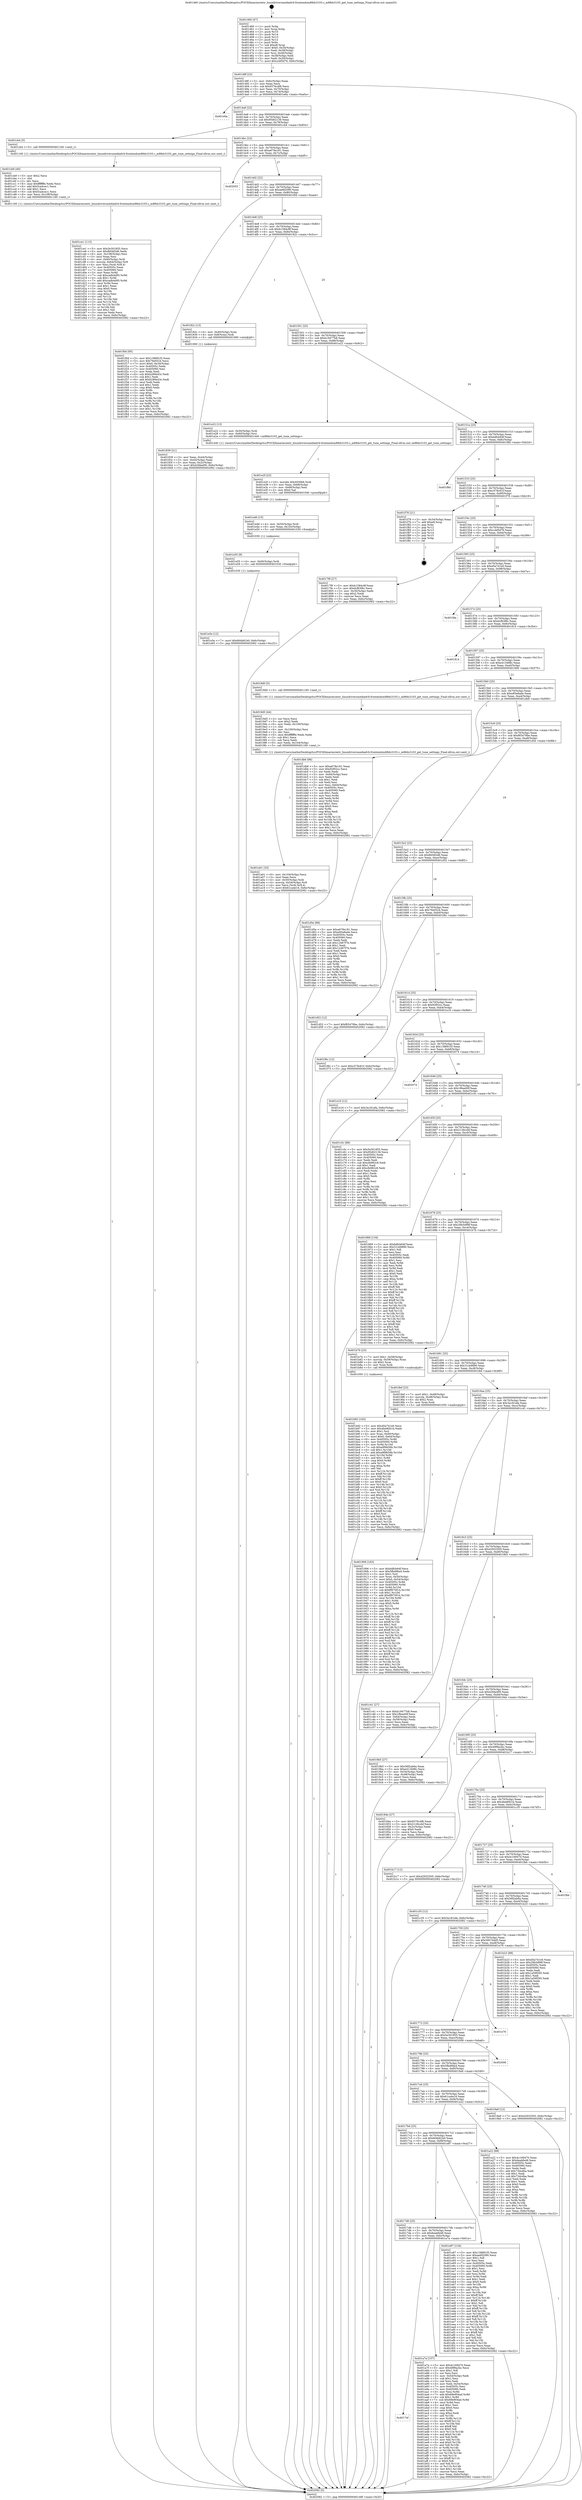 digraph "0x401460" {
  label = "0x401460 (/mnt/c/Users/mathe/Desktop/tcc/POCII/binaries/extr_linuxdriversmediadvb-frontendsm88ds3103.c_m88ds3103_get_tune_settings_Final-ollvm.out::main(0))"
  labelloc = "t"
  node[shape=record]

  Entry [label="",width=0.3,height=0.3,shape=circle,fillcolor=black,style=filled]
  "0x40148f" [label="{
     0x40148f [23]\l
     | [instrs]\l
     &nbsp;&nbsp;0x40148f \<+3\>: mov -0x6c(%rbp),%eax\l
     &nbsp;&nbsp;0x401492 \<+2\>: mov %eax,%ecx\l
     &nbsp;&nbsp;0x401494 \<+6\>: sub $0x9376c4f6,%ecx\l
     &nbsp;&nbsp;0x40149a \<+3\>: mov %eax,-0x70(%rbp)\l
     &nbsp;&nbsp;0x40149d \<+3\>: mov %ecx,-0x74(%rbp)\l
     &nbsp;&nbsp;0x4014a0 \<+6\>: je 0000000000401e6a \<main+0xa0a\>\l
  }"]
  "0x401e6a" [label="{
     0x401e6a\l
  }", style=dashed]
  "0x4014a6" [label="{
     0x4014a6 [22]\l
     | [instrs]\l
     &nbsp;&nbsp;0x4014a6 \<+5\>: jmp 00000000004014ab \<main+0x4b\>\l
     &nbsp;&nbsp;0x4014ab \<+3\>: mov -0x70(%rbp),%eax\l
     &nbsp;&nbsp;0x4014ae \<+5\>: sub $0x95d02136,%eax\l
     &nbsp;&nbsp;0x4014b3 \<+3\>: mov %eax,-0x78(%rbp)\l
     &nbsp;&nbsp;0x4014b6 \<+6\>: je 0000000000401cb4 \<main+0x854\>\l
  }"]
  Exit [label="",width=0.3,height=0.3,shape=circle,fillcolor=black,style=filled,peripheries=2]
  "0x401cb4" [label="{
     0x401cb4 [5]\l
     | [instrs]\l
     &nbsp;&nbsp;0x401cb4 \<+5\>: call 0000000000401160 \<next_i\>\l
     | [calls]\l
     &nbsp;&nbsp;0x401160 \{1\} (/mnt/c/Users/mathe/Desktop/tcc/POCII/binaries/extr_linuxdriversmediadvb-frontendsm88ds3103.c_m88ds3103_get_tune_settings_Final-ollvm.out::next_i)\l
  }"]
  "0x4014bc" [label="{
     0x4014bc [22]\l
     | [instrs]\l
     &nbsp;&nbsp;0x4014bc \<+5\>: jmp 00000000004014c1 \<main+0x61\>\l
     &nbsp;&nbsp;0x4014c1 \<+3\>: mov -0x70(%rbp),%eax\l
     &nbsp;&nbsp;0x4014c4 \<+5\>: sub $0xa678e181,%eax\l
     &nbsp;&nbsp;0x4014c9 \<+3\>: mov %eax,-0x7c(%rbp)\l
     &nbsp;&nbsp;0x4014cc \<+6\>: je 0000000000402055 \<main+0xbf5\>\l
  }"]
  "0x401e5e" [label="{
     0x401e5e [12]\l
     | [instrs]\l
     &nbsp;&nbsp;0x401e5e \<+7\>: movl $0x664b81b0,-0x6c(%rbp)\l
     &nbsp;&nbsp;0x401e65 \<+5\>: jmp 0000000000402082 \<main+0xc22\>\l
  }"]
  "0x402055" [label="{
     0x402055\l
  }", style=dashed]
  "0x4014d2" [label="{
     0x4014d2 [22]\l
     | [instrs]\l
     &nbsp;&nbsp;0x4014d2 \<+5\>: jmp 00000000004014d7 \<main+0x77\>\l
     &nbsp;&nbsp;0x4014d7 \<+3\>: mov -0x70(%rbp),%eax\l
     &nbsp;&nbsp;0x4014da \<+5\>: sub $0xae6f2090,%eax\l
     &nbsp;&nbsp;0x4014df \<+3\>: mov %eax,-0x80(%rbp)\l
     &nbsp;&nbsp;0x4014e2 \<+6\>: je 0000000000401f0d \<main+0xaad\>\l
  }"]
  "0x401e55" [label="{
     0x401e55 [9]\l
     | [instrs]\l
     &nbsp;&nbsp;0x401e55 \<+4\>: mov -0x60(%rbp),%rdi\l
     &nbsp;&nbsp;0x401e59 \<+5\>: call 0000000000401030 \<free@plt\>\l
     | [calls]\l
     &nbsp;&nbsp;0x401030 \{1\} (unknown)\l
  }"]
  "0x401f0d" [label="{
     0x401f0d [95]\l
     | [instrs]\l
     &nbsp;&nbsp;0x401f0d \<+5\>: mov $0x138891f3,%eax\l
     &nbsp;&nbsp;0x401f12 \<+5\>: mov $0x76e0524,%ecx\l
     &nbsp;&nbsp;0x401f17 \<+7\>: movl $0x0,-0x34(%rbp)\l
     &nbsp;&nbsp;0x401f1e \<+7\>: mov 0x40505c,%edx\l
     &nbsp;&nbsp;0x401f25 \<+7\>: mov 0x405060,%esi\l
     &nbsp;&nbsp;0x401f2c \<+2\>: mov %edx,%edi\l
     &nbsp;&nbsp;0x401f2e \<+6\>: sub $0xb289e43c,%edi\l
     &nbsp;&nbsp;0x401f34 \<+3\>: sub $0x1,%edi\l
     &nbsp;&nbsp;0x401f37 \<+6\>: add $0xb289e43c,%edi\l
     &nbsp;&nbsp;0x401f3d \<+3\>: imul %edi,%edx\l
     &nbsp;&nbsp;0x401f40 \<+3\>: and $0x1,%edx\l
     &nbsp;&nbsp;0x401f43 \<+3\>: cmp $0x0,%edx\l
     &nbsp;&nbsp;0x401f46 \<+4\>: sete %r8b\l
     &nbsp;&nbsp;0x401f4a \<+3\>: cmp $0xa,%esi\l
     &nbsp;&nbsp;0x401f4d \<+4\>: setl %r9b\l
     &nbsp;&nbsp;0x401f51 \<+3\>: mov %r8b,%r10b\l
     &nbsp;&nbsp;0x401f54 \<+3\>: and %r9b,%r10b\l
     &nbsp;&nbsp;0x401f57 \<+3\>: xor %r9b,%r8b\l
     &nbsp;&nbsp;0x401f5a \<+3\>: or %r8b,%r10b\l
     &nbsp;&nbsp;0x401f5d \<+4\>: test $0x1,%r10b\l
     &nbsp;&nbsp;0x401f61 \<+3\>: cmovne %ecx,%eax\l
     &nbsp;&nbsp;0x401f64 \<+3\>: mov %eax,-0x6c(%rbp)\l
     &nbsp;&nbsp;0x401f67 \<+5\>: jmp 0000000000402082 \<main+0xc22\>\l
  }"]
  "0x4014e8" [label="{
     0x4014e8 [25]\l
     | [instrs]\l
     &nbsp;&nbsp;0x4014e8 \<+5\>: jmp 00000000004014ed \<main+0x8d\>\l
     &nbsp;&nbsp;0x4014ed \<+3\>: mov -0x70(%rbp),%eax\l
     &nbsp;&nbsp;0x4014f0 \<+5\>: sub $0xb1584c9f,%eax\l
     &nbsp;&nbsp;0x4014f5 \<+6\>: mov %eax,-0x84(%rbp)\l
     &nbsp;&nbsp;0x4014fb \<+6\>: je 000000000040182c \<main+0x3cc\>\l
  }"]
  "0x401e46" [label="{
     0x401e46 [15]\l
     | [instrs]\l
     &nbsp;&nbsp;0x401e46 \<+4\>: mov -0x50(%rbp),%rdi\l
     &nbsp;&nbsp;0x401e4a \<+6\>: mov %eax,-0x10c(%rbp)\l
     &nbsp;&nbsp;0x401e50 \<+5\>: call 0000000000401030 \<free@plt\>\l
     | [calls]\l
     &nbsp;&nbsp;0x401030 \{1\} (unknown)\l
  }"]
  "0x40182c" [label="{
     0x40182c [13]\l
     | [instrs]\l
     &nbsp;&nbsp;0x40182c \<+4\>: mov -0x40(%rbp),%rax\l
     &nbsp;&nbsp;0x401830 \<+4\>: mov 0x8(%rax),%rdi\l
     &nbsp;&nbsp;0x401834 \<+5\>: call 0000000000401060 \<atoi@plt\>\l
     | [calls]\l
     &nbsp;&nbsp;0x401060 \{1\} (unknown)\l
  }"]
  "0x401501" [label="{
     0x401501 [25]\l
     | [instrs]\l
     &nbsp;&nbsp;0x401501 \<+5\>: jmp 0000000000401506 \<main+0xa6\>\l
     &nbsp;&nbsp;0x401506 \<+3\>: mov -0x70(%rbp),%eax\l
     &nbsp;&nbsp;0x401509 \<+5\>: sub $0xb19477b8,%eax\l
     &nbsp;&nbsp;0x40150e \<+6\>: mov %eax,-0x88(%rbp)\l
     &nbsp;&nbsp;0x401514 \<+6\>: je 0000000000401e22 \<main+0x9c2\>\l
  }"]
  "0x401e2f" [label="{
     0x401e2f [23]\l
     | [instrs]\l
     &nbsp;&nbsp;0x401e2f \<+10\>: movabs $0x4030b6,%rdi\l
     &nbsp;&nbsp;0x401e39 \<+3\>: mov %eax,-0x68(%rbp)\l
     &nbsp;&nbsp;0x401e3c \<+3\>: mov -0x68(%rbp),%esi\l
     &nbsp;&nbsp;0x401e3f \<+2\>: mov $0x0,%al\l
     &nbsp;&nbsp;0x401e41 \<+5\>: call 0000000000401040 \<printf@plt\>\l
     | [calls]\l
     &nbsp;&nbsp;0x401040 \{1\} (unknown)\l
  }"]
  "0x401e22" [label="{
     0x401e22 [13]\l
     | [instrs]\l
     &nbsp;&nbsp;0x401e22 \<+4\>: mov -0x50(%rbp),%rdi\l
     &nbsp;&nbsp;0x401e26 \<+4\>: mov -0x60(%rbp),%rsi\l
     &nbsp;&nbsp;0x401e2a \<+5\>: call 0000000000401440 \<m88ds3103_get_tune_settings\>\l
     | [calls]\l
     &nbsp;&nbsp;0x401440 \{1\} (/mnt/c/Users/mathe/Desktop/tcc/POCII/binaries/extr_linuxdriversmediadvb-frontendsm88ds3103.c_m88ds3103_get_tune_settings_Final-ollvm.out::m88ds3103_get_tune_settings)\l
  }"]
  "0x40151a" [label="{
     0x40151a [25]\l
     | [instrs]\l
     &nbsp;&nbsp;0x40151a \<+5\>: jmp 000000000040151f \<main+0xbf\>\l
     &nbsp;&nbsp;0x40151f \<+3\>: mov -0x70(%rbp),%eax\l
     &nbsp;&nbsp;0x401522 \<+5\>: sub $0xbdfcb64f,%eax\l
     &nbsp;&nbsp;0x401527 \<+6\>: mov %eax,-0x8c(%rbp)\l
     &nbsp;&nbsp;0x40152d \<+6\>: je 0000000000401f8d \<main+0xb2d\>\l
  }"]
  "0x401ce1" [label="{
     0x401ce1 [113]\l
     | [instrs]\l
     &nbsp;&nbsp;0x401ce1 \<+5\>: mov $0x5e301855,%ecx\l
     &nbsp;&nbsp;0x401ce6 \<+5\>: mov $0xfb04f2d6,%edx\l
     &nbsp;&nbsp;0x401ceb \<+6\>: mov -0x108(%rbp),%esi\l
     &nbsp;&nbsp;0x401cf1 \<+3\>: imul %eax,%esi\l
     &nbsp;&nbsp;0x401cf4 \<+4\>: mov -0x60(%rbp),%rdi\l
     &nbsp;&nbsp;0x401cf8 \<+4\>: movslq -0x64(%rbp),%r8\l
     &nbsp;&nbsp;0x401cfc \<+4\>: mov %esi,(%rdi,%r8,4)\l
     &nbsp;&nbsp;0x401d00 \<+7\>: mov 0x40505c,%eax\l
     &nbsp;&nbsp;0x401d07 \<+7\>: mov 0x405060,%esi\l
     &nbsp;&nbsp;0x401d0e \<+3\>: mov %eax,%r9d\l
     &nbsp;&nbsp;0x401d11 \<+7\>: sub $0xcadb4d95,%r9d\l
     &nbsp;&nbsp;0x401d18 \<+4\>: sub $0x1,%r9d\l
     &nbsp;&nbsp;0x401d1c \<+7\>: add $0xcadb4d95,%r9d\l
     &nbsp;&nbsp;0x401d23 \<+4\>: imul %r9d,%eax\l
     &nbsp;&nbsp;0x401d27 \<+3\>: and $0x1,%eax\l
     &nbsp;&nbsp;0x401d2a \<+3\>: cmp $0x0,%eax\l
     &nbsp;&nbsp;0x401d2d \<+4\>: sete %r10b\l
     &nbsp;&nbsp;0x401d31 \<+3\>: cmp $0xa,%esi\l
     &nbsp;&nbsp;0x401d34 \<+4\>: setl %r11b\l
     &nbsp;&nbsp;0x401d38 \<+3\>: mov %r10b,%bl\l
     &nbsp;&nbsp;0x401d3b \<+3\>: and %r11b,%bl\l
     &nbsp;&nbsp;0x401d3e \<+3\>: xor %r11b,%r10b\l
     &nbsp;&nbsp;0x401d41 \<+3\>: or %r10b,%bl\l
     &nbsp;&nbsp;0x401d44 \<+3\>: test $0x1,%bl\l
     &nbsp;&nbsp;0x401d47 \<+3\>: cmovne %edx,%ecx\l
     &nbsp;&nbsp;0x401d4a \<+3\>: mov %ecx,-0x6c(%rbp)\l
     &nbsp;&nbsp;0x401d4d \<+5\>: jmp 0000000000402082 \<main+0xc22\>\l
  }"]
  "0x401f8d" [label="{
     0x401f8d\l
  }", style=dashed]
  "0x401533" [label="{
     0x401533 [25]\l
     | [instrs]\l
     &nbsp;&nbsp;0x401533 \<+5\>: jmp 0000000000401538 \<main+0xd8\>\l
     &nbsp;&nbsp;0x401538 \<+3\>: mov -0x70(%rbp),%eax\l
     &nbsp;&nbsp;0x40153b \<+5\>: sub $0xc578c61f,%eax\l
     &nbsp;&nbsp;0x401540 \<+6\>: mov %eax,-0x90(%rbp)\l
     &nbsp;&nbsp;0x401546 \<+6\>: je 0000000000401f78 \<main+0xb18\>\l
  }"]
  "0x401cb9" [label="{
     0x401cb9 [40]\l
     | [instrs]\l
     &nbsp;&nbsp;0x401cb9 \<+5\>: mov $0x2,%ecx\l
     &nbsp;&nbsp;0x401cbe \<+1\>: cltd\l
     &nbsp;&nbsp;0x401cbf \<+2\>: idiv %ecx\l
     &nbsp;&nbsp;0x401cc1 \<+6\>: imul $0xfffffffe,%edx,%ecx\l
     &nbsp;&nbsp;0x401cc7 \<+6\>: add $0x5ca4cec1,%ecx\l
     &nbsp;&nbsp;0x401ccd \<+3\>: add $0x1,%ecx\l
     &nbsp;&nbsp;0x401cd0 \<+6\>: sub $0x5ca4cec1,%ecx\l
     &nbsp;&nbsp;0x401cd6 \<+6\>: mov %ecx,-0x108(%rbp)\l
     &nbsp;&nbsp;0x401cdc \<+5\>: call 0000000000401160 \<next_i\>\l
     | [calls]\l
     &nbsp;&nbsp;0x401160 \{1\} (/mnt/c/Users/mathe/Desktop/tcc/POCII/binaries/extr_linuxdriversmediadvb-frontendsm88ds3103.c_m88ds3103_get_tune_settings_Final-ollvm.out::next_i)\l
  }"]
  "0x401f78" [label="{
     0x401f78 [21]\l
     | [instrs]\l
     &nbsp;&nbsp;0x401f78 \<+3\>: mov -0x34(%rbp),%eax\l
     &nbsp;&nbsp;0x401f7b \<+7\>: add $0xe8,%rsp\l
     &nbsp;&nbsp;0x401f82 \<+1\>: pop %rbx\l
     &nbsp;&nbsp;0x401f83 \<+2\>: pop %r12\l
     &nbsp;&nbsp;0x401f85 \<+2\>: pop %r13\l
     &nbsp;&nbsp;0x401f87 \<+2\>: pop %r14\l
     &nbsp;&nbsp;0x401f89 \<+2\>: pop %r15\l
     &nbsp;&nbsp;0x401f8b \<+1\>: pop %rbp\l
     &nbsp;&nbsp;0x401f8c \<+1\>: ret\l
  }"]
  "0x40154c" [label="{
     0x40154c [25]\l
     | [instrs]\l
     &nbsp;&nbsp;0x40154c \<+5\>: jmp 0000000000401551 \<main+0xf1\>\l
     &nbsp;&nbsp;0x401551 \<+3\>: mov -0x70(%rbp),%eax\l
     &nbsp;&nbsp;0x401554 \<+5\>: sub $0xccbf5d76,%eax\l
     &nbsp;&nbsp;0x401559 \<+6\>: mov %eax,-0x94(%rbp)\l
     &nbsp;&nbsp;0x40155f \<+6\>: je 00000000004017f9 \<main+0x399\>\l
  }"]
  "0x401b92" [label="{
     0x401b92 [163]\l
     | [instrs]\l
     &nbsp;&nbsp;0x401b92 \<+5\>: mov $0xd5a741e0,%ecx\l
     &nbsp;&nbsp;0x401b97 \<+5\>: mov $0x4be80b1b,%edx\l
     &nbsp;&nbsp;0x401b9c \<+3\>: mov $0x1,%sil\l
     &nbsp;&nbsp;0x401b9f \<+4\>: mov %rax,-0x60(%rbp)\l
     &nbsp;&nbsp;0x401ba3 \<+7\>: movl $0x0,-0x64(%rbp)\l
     &nbsp;&nbsp;0x401baa \<+8\>: mov 0x40505c,%r8d\l
     &nbsp;&nbsp;0x401bb2 \<+8\>: mov 0x405060,%r9d\l
     &nbsp;&nbsp;0x401bba \<+3\>: mov %r8d,%r10d\l
     &nbsp;&nbsp;0x401bbd \<+7\>: sub $0xa9f9b56b,%r10d\l
     &nbsp;&nbsp;0x401bc4 \<+4\>: sub $0x1,%r10d\l
     &nbsp;&nbsp;0x401bc8 \<+7\>: add $0xa9f9b56b,%r10d\l
     &nbsp;&nbsp;0x401bcf \<+4\>: imul %r10d,%r8d\l
     &nbsp;&nbsp;0x401bd3 \<+4\>: and $0x1,%r8d\l
     &nbsp;&nbsp;0x401bd7 \<+4\>: cmp $0x0,%r8d\l
     &nbsp;&nbsp;0x401bdb \<+4\>: sete %r11b\l
     &nbsp;&nbsp;0x401bdf \<+4\>: cmp $0xa,%r9d\l
     &nbsp;&nbsp;0x401be3 \<+3\>: setl %bl\l
     &nbsp;&nbsp;0x401be6 \<+3\>: mov %r11b,%r14b\l
     &nbsp;&nbsp;0x401be9 \<+4\>: xor $0xff,%r14b\l
     &nbsp;&nbsp;0x401bed \<+3\>: mov %bl,%r15b\l
     &nbsp;&nbsp;0x401bf0 \<+4\>: xor $0xff,%r15b\l
     &nbsp;&nbsp;0x401bf4 \<+4\>: xor $0x0,%sil\l
     &nbsp;&nbsp;0x401bf8 \<+3\>: mov %r14b,%r12b\l
     &nbsp;&nbsp;0x401bfb \<+4\>: and $0x0,%r12b\l
     &nbsp;&nbsp;0x401bff \<+3\>: and %sil,%r11b\l
     &nbsp;&nbsp;0x401c02 \<+3\>: mov %r15b,%r13b\l
     &nbsp;&nbsp;0x401c05 \<+4\>: and $0x0,%r13b\l
     &nbsp;&nbsp;0x401c09 \<+3\>: and %sil,%bl\l
     &nbsp;&nbsp;0x401c0c \<+3\>: or %r11b,%r12b\l
     &nbsp;&nbsp;0x401c0f \<+3\>: or %bl,%r13b\l
     &nbsp;&nbsp;0x401c12 \<+3\>: xor %r13b,%r12b\l
     &nbsp;&nbsp;0x401c15 \<+3\>: or %r15b,%r14b\l
     &nbsp;&nbsp;0x401c18 \<+4\>: xor $0xff,%r14b\l
     &nbsp;&nbsp;0x401c1c \<+4\>: or $0x0,%sil\l
     &nbsp;&nbsp;0x401c20 \<+3\>: and %sil,%r14b\l
     &nbsp;&nbsp;0x401c23 \<+3\>: or %r14b,%r12b\l
     &nbsp;&nbsp;0x401c26 \<+4\>: test $0x1,%r12b\l
     &nbsp;&nbsp;0x401c2a \<+3\>: cmovne %edx,%ecx\l
     &nbsp;&nbsp;0x401c2d \<+3\>: mov %ecx,-0x6c(%rbp)\l
     &nbsp;&nbsp;0x401c30 \<+5\>: jmp 0000000000402082 \<main+0xc22\>\l
  }"]
  "0x4017f9" [label="{
     0x4017f9 [27]\l
     | [instrs]\l
     &nbsp;&nbsp;0x4017f9 \<+5\>: mov $0xb1584c9f,%eax\l
     &nbsp;&nbsp;0x4017fe \<+5\>: mov $0xdcf63f6c,%ecx\l
     &nbsp;&nbsp;0x401803 \<+3\>: mov -0x30(%rbp),%edx\l
     &nbsp;&nbsp;0x401806 \<+3\>: cmp $0x2,%edx\l
     &nbsp;&nbsp;0x401809 \<+3\>: cmovne %ecx,%eax\l
     &nbsp;&nbsp;0x40180c \<+3\>: mov %eax,-0x6c(%rbp)\l
     &nbsp;&nbsp;0x40180f \<+5\>: jmp 0000000000402082 \<main+0xc22\>\l
  }"]
  "0x401565" [label="{
     0x401565 [25]\l
     | [instrs]\l
     &nbsp;&nbsp;0x401565 \<+5\>: jmp 000000000040156a \<main+0x10a\>\l
     &nbsp;&nbsp;0x40156a \<+3\>: mov -0x70(%rbp),%eax\l
     &nbsp;&nbsp;0x40156d \<+5\>: sub $0xd5a741e0,%eax\l
     &nbsp;&nbsp;0x401572 \<+6\>: mov %eax,-0x98(%rbp)\l
     &nbsp;&nbsp;0x401578 \<+6\>: je 0000000000401fda \<main+0xb7a\>\l
  }"]
  "0x402082" [label="{
     0x402082 [5]\l
     | [instrs]\l
     &nbsp;&nbsp;0x402082 \<+5\>: jmp 000000000040148f \<main+0x2f\>\l
  }"]
  "0x401460" [label="{
     0x401460 [47]\l
     | [instrs]\l
     &nbsp;&nbsp;0x401460 \<+1\>: push %rbp\l
     &nbsp;&nbsp;0x401461 \<+3\>: mov %rsp,%rbp\l
     &nbsp;&nbsp;0x401464 \<+2\>: push %r15\l
     &nbsp;&nbsp;0x401466 \<+2\>: push %r14\l
     &nbsp;&nbsp;0x401468 \<+2\>: push %r13\l
     &nbsp;&nbsp;0x40146a \<+2\>: push %r12\l
     &nbsp;&nbsp;0x40146c \<+1\>: push %rbx\l
     &nbsp;&nbsp;0x40146d \<+7\>: sub $0xe8,%rsp\l
     &nbsp;&nbsp;0x401474 \<+7\>: movl $0x0,-0x34(%rbp)\l
     &nbsp;&nbsp;0x40147b \<+3\>: mov %edi,-0x38(%rbp)\l
     &nbsp;&nbsp;0x40147e \<+4\>: mov %rsi,-0x40(%rbp)\l
     &nbsp;&nbsp;0x401482 \<+3\>: mov -0x38(%rbp),%edi\l
     &nbsp;&nbsp;0x401485 \<+3\>: mov %edi,-0x30(%rbp)\l
     &nbsp;&nbsp;0x401488 \<+7\>: movl $0xccbf5d76,-0x6c(%rbp)\l
  }"]
  "0x401839" [label="{
     0x401839 [21]\l
     | [instrs]\l
     &nbsp;&nbsp;0x401839 \<+3\>: mov %eax,-0x44(%rbp)\l
     &nbsp;&nbsp;0x40183c \<+3\>: mov -0x44(%rbp),%eax\l
     &nbsp;&nbsp;0x40183f \<+3\>: mov %eax,-0x2c(%rbp)\l
     &nbsp;&nbsp;0x401842 \<+7\>: movl $0x42fda490,-0x6c(%rbp)\l
     &nbsp;&nbsp;0x401849 \<+5\>: jmp 0000000000402082 \<main+0xc22\>\l
  }"]
  "0x4017ef" [label="{
     0x4017ef\l
  }", style=dashed]
  "0x401fda" [label="{
     0x401fda\l
  }", style=dashed]
  "0x40157e" [label="{
     0x40157e [25]\l
     | [instrs]\l
     &nbsp;&nbsp;0x40157e \<+5\>: jmp 0000000000401583 \<main+0x123\>\l
     &nbsp;&nbsp;0x401583 \<+3\>: mov -0x70(%rbp),%eax\l
     &nbsp;&nbsp;0x401586 \<+5\>: sub $0xdcf63f6c,%eax\l
     &nbsp;&nbsp;0x40158b \<+6\>: mov %eax,-0x9c(%rbp)\l
     &nbsp;&nbsp;0x401591 \<+6\>: je 0000000000401814 \<main+0x3b4\>\l
  }"]
  "0x401a7a" [label="{
     0x401a7a [157]\l
     | [instrs]\l
     &nbsp;&nbsp;0x401a7a \<+5\>: mov $0x4c169470,%eax\l
     &nbsp;&nbsp;0x401a7f \<+5\>: mov $0x49f9a2bc,%ecx\l
     &nbsp;&nbsp;0x401a84 \<+2\>: mov $0x1,%dl\l
     &nbsp;&nbsp;0x401a86 \<+2\>: xor %esi,%esi\l
     &nbsp;&nbsp;0x401a88 \<+3\>: mov -0x54(%rbp),%edi\l
     &nbsp;&nbsp;0x401a8b \<+3\>: sub $0x1,%esi\l
     &nbsp;&nbsp;0x401a8e \<+2\>: sub %esi,%edi\l
     &nbsp;&nbsp;0x401a90 \<+3\>: mov %edi,-0x54(%rbp)\l
     &nbsp;&nbsp;0x401a93 \<+7\>: mov 0x40505c,%esi\l
     &nbsp;&nbsp;0x401a9a \<+7\>: mov 0x405060,%edi\l
     &nbsp;&nbsp;0x401aa1 \<+3\>: mov %esi,%r8d\l
     &nbsp;&nbsp;0x401aa4 \<+7\>: add $0x69e904ad,%r8d\l
     &nbsp;&nbsp;0x401aab \<+4\>: sub $0x1,%r8d\l
     &nbsp;&nbsp;0x401aaf \<+7\>: sub $0x69e904ad,%r8d\l
     &nbsp;&nbsp;0x401ab6 \<+4\>: imul %r8d,%esi\l
     &nbsp;&nbsp;0x401aba \<+3\>: and $0x1,%esi\l
     &nbsp;&nbsp;0x401abd \<+3\>: cmp $0x0,%esi\l
     &nbsp;&nbsp;0x401ac0 \<+4\>: sete %r9b\l
     &nbsp;&nbsp;0x401ac4 \<+3\>: cmp $0xa,%edi\l
     &nbsp;&nbsp;0x401ac7 \<+4\>: setl %r10b\l
     &nbsp;&nbsp;0x401acb \<+3\>: mov %r9b,%r11b\l
     &nbsp;&nbsp;0x401ace \<+4\>: xor $0xff,%r11b\l
     &nbsp;&nbsp;0x401ad2 \<+3\>: mov %r10b,%bl\l
     &nbsp;&nbsp;0x401ad5 \<+3\>: xor $0xff,%bl\l
     &nbsp;&nbsp;0x401ad8 \<+3\>: xor $0x0,%dl\l
     &nbsp;&nbsp;0x401adb \<+3\>: mov %r11b,%r14b\l
     &nbsp;&nbsp;0x401ade \<+4\>: and $0x0,%r14b\l
     &nbsp;&nbsp;0x401ae2 \<+3\>: and %dl,%r9b\l
     &nbsp;&nbsp;0x401ae5 \<+3\>: mov %bl,%r15b\l
     &nbsp;&nbsp;0x401ae8 \<+4\>: and $0x0,%r15b\l
     &nbsp;&nbsp;0x401aec \<+3\>: and %dl,%r10b\l
     &nbsp;&nbsp;0x401aef \<+3\>: or %r9b,%r14b\l
     &nbsp;&nbsp;0x401af2 \<+3\>: or %r10b,%r15b\l
     &nbsp;&nbsp;0x401af5 \<+3\>: xor %r15b,%r14b\l
     &nbsp;&nbsp;0x401af8 \<+3\>: or %bl,%r11b\l
     &nbsp;&nbsp;0x401afb \<+4\>: xor $0xff,%r11b\l
     &nbsp;&nbsp;0x401aff \<+3\>: or $0x0,%dl\l
     &nbsp;&nbsp;0x401b02 \<+3\>: and %dl,%r11b\l
     &nbsp;&nbsp;0x401b05 \<+3\>: or %r11b,%r14b\l
     &nbsp;&nbsp;0x401b08 \<+4\>: test $0x1,%r14b\l
     &nbsp;&nbsp;0x401b0c \<+3\>: cmovne %ecx,%eax\l
     &nbsp;&nbsp;0x401b0f \<+3\>: mov %eax,-0x6c(%rbp)\l
     &nbsp;&nbsp;0x401b12 \<+5\>: jmp 0000000000402082 \<main+0xc22\>\l
  }"]
  "0x401814" [label="{
     0x401814\l
  }", style=dashed]
  "0x401597" [label="{
     0x401597 [25]\l
     | [instrs]\l
     &nbsp;&nbsp;0x401597 \<+5\>: jmp 000000000040159c \<main+0x13c\>\l
     &nbsp;&nbsp;0x40159c \<+3\>: mov -0x70(%rbp),%eax\l
     &nbsp;&nbsp;0x40159f \<+5\>: sub $0xe413498c,%eax\l
     &nbsp;&nbsp;0x4015a4 \<+6\>: mov %eax,-0xa0(%rbp)\l
     &nbsp;&nbsp;0x4015aa \<+6\>: je 00000000004019d0 \<main+0x570\>\l
  }"]
  "0x4017d6" [label="{
     0x4017d6 [25]\l
     | [instrs]\l
     &nbsp;&nbsp;0x4017d6 \<+5\>: jmp 00000000004017db \<main+0x37b\>\l
     &nbsp;&nbsp;0x4017db \<+3\>: mov -0x70(%rbp),%eax\l
     &nbsp;&nbsp;0x4017de \<+5\>: sub $0x6eabfe48,%eax\l
     &nbsp;&nbsp;0x4017e3 \<+6\>: mov %eax,-0xfc(%rbp)\l
     &nbsp;&nbsp;0x4017e9 \<+6\>: je 0000000000401a7a \<main+0x61a\>\l
  }"]
  "0x4019d0" [label="{
     0x4019d0 [5]\l
     | [instrs]\l
     &nbsp;&nbsp;0x4019d0 \<+5\>: call 0000000000401160 \<next_i\>\l
     | [calls]\l
     &nbsp;&nbsp;0x401160 \{1\} (/mnt/c/Users/mathe/Desktop/tcc/POCII/binaries/extr_linuxdriversmediadvb-frontendsm88ds3103.c_m88ds3103_get_tune_settings_Final-ollvm.out::next_i)\l
  }"]
  "0x4015b0" [label="{
     0x4015b0 [25]\l
     | [instrs]\l
     &nbsp;&nbsp;0x4015b0 \<+5\>: jmp 00000000004015b5 \<main+0x155\>\l
     &nbsp;&nbsp;0x4015b5 \<+3\>: mov -0x70(%rbp),%eax\l
     &nbsp;&nbsp;0x4015b8 \<+5\>: sub $0xe85e8ade,%eax\l
     &nbsp;&nbsp;0x4015bd \<+6\>: mov %eax,-0xa4(%rbp)\l
     &nbsp;&nbsp;0x4015c3 \<+6\>: je 0000000000401db6 \<main+0x956\>\l
  }"]
  "0x401e87" [label="{
     0x401e87 [134]\l
     | [instrs]\l
     &nbsp;&nbsp;0x401e87 \<+5\>: mov $0x138891f3,%eax\l
     &nbsp;&nbsp;0x401e8c \<+5\>: mov $0xae6f2090,%ecx\l
     &nbsp;&nbsp;0x401e91 \<+2\>: mov $0x1,%dl\l
     &nbsp;&nbsp;0x401e93 \<+2\>: xor %esi,%esi\l
     &nbsp;&nbsp;0x401e95 \<+7\>: mov 0x40505c,%edi\l
     &nbsp;&nbsp;0x401e9c \<+8\>: mov 0x405060,%r8d\l
     &nbsp;&nbsp;0x401ea4 \<+3\>: sub $0x1,%esi\l
     &nbsp;&nbsp;0x401ea7 \<+3\>: mov %edi,%r9d\l
     &nbsp;&nbsp;0x401eaa \<+3\>: add %esi,%r9d\l
     &nbsp;&nbsp;0x401ead \<+4\>: imul %r9d,%edi\l
     &nbsp;&nbsp;0x401eb1 \<+3\>: and $0x1,%edi\l
     &nbsp;&nbsp;0x401eb4 \<+3\>: cmp $0x0,%edi\l
     &nbsp;&nbsp;0x401eb7 \<+4\>: sete %r10b\l
     &nbsp;&nbsp;0x401ebb \<+4\>: cmp $0xa,%r8d\l
     &nbsp;&nbsp;0x401ebf \<+4\>: setl %r11b\l
     &nbsp;&nbsp;0x401ec3 \<+3\>: mov %r10b,%bl\l
     &nbsp;&nbsp;0x401ec6 \<+3\>: xor $0xff,%bl\l
     &nbsp;&nbsp;0x401ec9 \<+3\>: mov %r11b,%r14b\l
     &nbsp;&nbsp;0x401ecc \<+4\>: xor $0xff,%r14b\l
     &nbsp;&nbsp;0x401ed0 \<+3\>: xor $0x1,%dl\l
     &nbsp;&nbsp;0x401ed3 \<+3\>: mov %bl,%r15b\l
     &nbsp;&nbsp;0x401ed6 \<+4\>: and $0xff,%r15b\l
     &nbsp;&nbsp;0x401eda \<+3\>: and %dl,%r10b\l
     &nbsp;&nbsp;0x401edd \<+3\>: mov %r14b,%r12b\l
     &nbsp;&nbsp;0x401ee0 \<+4\>: and $0xff,%r12b\l
     &nbsp;&nbsp;0x401ee4 \<+3\>: and %dl,%r11b\l
     &nbsp;&nbsp;0x401ee7 \<+3\>: or %r10b,%r15b\l
     &nbsp;&nbsp;0x401eea \<+3\>: or %r11b,%r12b\l
     &nbsp;&nbsp;0x401eed \<+3\>: xor %r12b,%r15b\l
     &nbsp;&nbsp;0x401ef0 \<+3\>: or %r14b,%bl\l
     &nbsp;&nbsp;0x401ef3 \<+3\>: xor $0xff,%bl\l
     &nbsp;&nbsp;0x401ef6 \<+3\>: or $0x1,%dl\l
     &nbsp;&nbsp;0x401ef9 \<+2\>: and %dl,%bl\l
     &nbsp;&nbsp;0x401efb \<+3\>: or %bl,%r15b\l
     &nbsp;&nbsp;0x401efe \<+4\>: test $0x1,%r15b\l
     &nbsp;&nbsp;0x401f02 \<+3\>: cmovne %ecx,%eax\l
     &nbsp;&nbsp;0x401f05 \<+3\>: mov %eax,-0x6c(%rbp)\l
     &nbsp;&nbsp;0x401f08 \<+5\>: jmp 0000000000402082 \<main+0xc22\>\l
  }"]
  "0x401db6" [label="{
     0x401db6 [96]\l
     | [instrs]\l
     &nbsp;&nbsp;0x401db6 \<+5\>: mov $0xa678e181,%eax\l
     &nbsp;&nbsp;0x401dbb \<+5\>: mov $0x92f02cc,%ecx\l
     &nbsp;&nbsp;0x401dc0 \<+2\>: xor %edx,%edx\l
     &nbsp;&nbsp;0x401dc2 \<+3\>: mov -0x64(%rbp),%esi\l
     &nbsp;&nbsp;0x401dc5 \<+2\>: mov %edx,%edi\l
     &nbsp;&nbsp;0x401dc7 \<+3\>: sub $0x1,%edi\l
     &nbsp;&nbsp;0x401dca \<+2\>: sub %edi,%esi\l
     &nbsp;&nbsp;0x401dcc \<+3\>: mov %esi,-0x64(%rbp)\l
     &nbsp;&nbsp;0x401dcf \<+7\>: mov 0x40505c,%esi\l
     &nbsp;&nbsp;0x401dd6 \<+7\>: mov 0x405060,%edi\l
     &nbsp;&nbsp;0x401ddd \<+3\>: sub $0x1,%edx\l
     &nbsp;&nbsp;0x401de0 \<+3\>: mov %esi,%r8d\l
     &nbsp;&nbsp;0x401de3 \<+3\>: add %edx,%r8d\l
     &nbsp;&nbsp;0x401de6 \<+4\>: imul %r8d,%esi\l
     &nbsp;&nbsp;0x401dea \<+3\>: and $0x1,%esi\l
     &nbsp;&nbsp;0x401ded \<+3\>: cmp $0x0,%esi\l
     &nbsp;&nbsp;0x401df0 \<+4\>: sete %r9b\l
     &nbsp;&nbsp;0x401df4 \<+3\>: cmp $0xa,%edi\l
     &nbsp;&nbsp;0x401df7 \<+4\>: setl %r10b\l
     &nbsp;&nbsp;0x401dfb \<+3\>: mov %r9b,%r11b\l
     &nbsp;&nbsp;0x401dfe \<+3\>: and %r10b,%r11b\l
     &nbsp;&nbsp;0x401e01 \<+3\>: xor %r10b,%r9b\l
     &nbsp;&nbsp;0x401e04 \<+3\>: or %r9b,%r11b\l
     &nbsp;&nbsp;0x401e07 \<+4\>: test $0x1,%r11b\l
     &nbsp;&nbsp;0x401e0b \<+3\>: cmovne %ecx,%eax\l
     &nbsp;&nbsp;0x401e0e \<+3\>: mov %eax,-0x6c(%rbp)\l
     &nbsp;&nbsp;0x401e11 \<+5\>: jmp 0000000000402082 \<main+0xc22\>\l
  }"]
  "0x4015c9" [label="{
     0x4015c9 [25]\l
     | [instrs]\l
     &nbsp;&nbsp;0x4015c9 \<+5\>: jmp 00000000004015ce \<main+0x16e\>\l
     &nbsp;&nbsp;0x4015ce \<+3\>: mov -0x70(%rbp),%eax\l
     &nbsp;&nbsp;0x4015d1 \<+5\>: sub $0xf65479be,%eax\l
     &nbsp;&nbsp;0x4015d6 \<+6\>: mov %eax,-0xa8(%rbp)\l
     &nbsp;&nbsp;0x4015dc \<+6\>: je 0000000000401d5e \<main+0x8fe\>\l
  }"]
  "0x4017bd" [label="{
     0x4017bd [25]\l
     | [instrs]\l
     &nbsp;&nbsp;0x4017bd \<+5\>: jmp 00000000004017c2 \<main+0x362\>\l
     &nbsp;&nbsp;0x4017c2 \<+3\>: mov -0x70(%rbp),%eax\l
     &nbsp;&nbsp;0x4017c5 \<+5\>: sub $0x664b81b0,%eax\l
     &nbsp;&nbsp;0x4017ca \<+6\>: mov %eax,-0xf8(%rbp)\l
     &nbsp;&nbsp;0x4017d0 \<+6\>: je 0000000000401e87 \<main+0xa27\>\l
  }"]
  "0x401d5e" [label="{
     0x401d5e [88]\l
     | [instrs]\l
     &nbsp;&nbsp;0x401d5e \<+5\>: mov $0xa678e181,%eax\l
     &nbsp;&nbsp;0x401d63 \<+5\>: mov $0xe85e8ade,%ecx\l
     &nbsp;&nbsp;0x401d68 \<+7\>: mov 0x40505c,%edx\l
     &nbsp;&nbsp;0x401d6f \<+7\>: mov 0x405060,%esi\l
     &nbsp;&nbsp;0x401d76 \<+2\>: mov %edx,%edi\l
     &nbsp;&nbsp;0x401d78 \<+6\>: sub $0x12487f7b,%edi\l
     &nbsp;&nbsp;0x401d7e \<+3\>: sub $0x1,%edi\l
     &nbsp;&nbsp;0x401d81 \<+6\>: add $0x12487f7b,%edi\l
     &nbsp;&nbsp;0x401d87 \<+3\>: imul %edi,%edx\l
     &nbsp;&nbsp;0x401d8a \<+3\>: and $0x1,%edx\l
     &nbsp;&nbsp;0x401d8d \<+3\>: cmp $0x0,%edx\l
     &nbsp;&nbsp;0x401d90 \<+4\>: sete %r8b\l
     &nbsp;&nbsp;0x401d94 \<+3\>: cmp $0xa,%esi\l
     &nbsp;&nbsp;0x401d97 \<+4\>: setl %r9b\l
     &nbsp;&nbsp;0x401d9b \<+3\>: mov %r8b,%r10b\l
     &nbsp;&nbsp;0x401d9e \<+3\>: and %r9b,%r10b\l
     &nbsp;&nbsp;0x401da1 \<+3\>: xor %r9b,%r8b\l
     &nbsp;&nbsp;0x401da4 \<+3\>: or %r8b,%r10b\l
     &nbsp;&nbsp;0x401da7 \<+4\>: test $0x1,%r10b\l
     &nbsp;&nbsp;0x401dab \<+3\>: cmovne %ecx,%eax\l
     &nbsp;&nbsp;0x401dae \<+3\>: mov %eax,-0x6c(%rbp)\l
     &nbsp;&nbsp;0x401db1 \<+5\>: jmp 0000000000402082 \<main+0xc22\>\l
  }"]
  "0x4015e2" [label="{
     0x4015e2 [25]\l
     | [instrs]\l
     &nbsp;&nbsp;0x4015e2 \<+5\>: jmp 00000000004015e7 \<main+0x187\>\l
     &nbsp;&nbsp;0x4015e7 \<+3\>: mov -0x70(%rbp),%eax\l
     &nbsp;&nbsp;0x4015ea \<+5\>: sub $0xfb04f2d6,%eax\l
     &nbsp;&nbsp;0x4015ef \<+6\>: mov %eax,-0xac(%rbp)\l
     &nbsp;&nbsp;0x4015f5 \<+6\>: je 0000000000401d52 \<main+0x8f2\>\l
  }"]
  "0x401a22" [label="{
     0x401a22 [88]\l
     | [instrs]\l
     &nbsp;&nbsp;0x401a22 \<+5\>: mov $0x4c169470,%eax\l
     &nbsp;&nbsp;0x401a27 \<+5\>: mov $0x6eabfe48,%ecx\l
     &nbsp;&nbsp;0x401a2c \<+7\>: mov 0x40505c,%edx\l
     &nbsp;&nbsp;0x401a33 \<+7\>: mov 0x405060,%esi\l
     &nbsp;&nbsp;0x401a3a \<+2\>: mov %edx,%edi\l
     &nbsp;&nbsp;0x401a3c \<+6\>: add $0x73dcdba,%edi\l
     &nbsp;&nbsp;0x401a42 \<+3\>: sub $0x1,%edi\l
     &nbsp;&nbsp;0x401a45 \<+6\>: sub $0x73dcdba,%edi\l
     &nbsp;&nbsp;0x401a4b \<+3\>: imul %edi,%edx\l
     &nbsp;&nbsp;0x401a4e \<+3\>: and $0x1,%edx\l
     &nbsp;&nbsp;0x401a51 \<+3\>: cmp $0x0,%edx\l
     &nbsp;&nbsp;0x401a54 \<+4\>: sete %r8b\l
     &nbsp;&nbsp;0x401a58 \<+3\>: cmp $0xa,%esi\l
     &nbsp;&nbsp;0x401a5b \<+4\>: setl %r9b\l
     &nbsp;&nbsp;0x401a5f \<+3\>: mov %r8b,%r10b\l
     &nbsp;&nbsp;0x401a62 \<+3\>: and %r9b,%r10b\l
     &nbsp;&nbsp;0x401a65 \<+3\>: xor %r9b,%r8b\l
     &nbsp;&nbsp;0x401a68 \<+3\>: or %r8b,%r10b\l
     &nbsp;&nbsp;0x401a6b \<+4\>: test $0x1,%r10b\l
     &nbsp;&nbsp;0x401a6f \<+3\>: cmovne %ecx,%eax\l
     &nbsp;&nbsp;0x401a72 \<+3\>: mov %eax,-0x6c(%rbp)\l
     &nbsp;&nbsp;0x401a75 \<+5\>: jmp 0000000000402082 \<main+0xc22\>\l
  }"]
  "0x401d52" [label="{
     0x401d52 [12]\l
     | [instrs]\l
     &nbsp;&nbsp;0x401d52 \<+7\>: movl $0xf65479be,-0x6c(%rbp)\l
     &nbsp;&nbsp;0x401d59 \<+5\>: jmp 0000000000402082 \<main+0xc22\>\l
  }"]
  "0x4015fb" [label="{
     0x4015fb [25]\l
     | [instrs]\l
     &nbsp;&nbsp;0x4015fb \<+5\>: jmp 0000000000401600 \<main+0x1a0\>\l
     &nbsp;&nbsp;0x401600 \<+3\>: mov -0x70(%rbp),%eax\l
     &nbsp;&nbsp;0x401603 \<+5\>: sub $0x76e0524,%eax\l
     &nbsp;&nbsp;0x401608 \<+6\>: mov %eax,-0xb0(%rbp)\l
     &nbsp;&nbsp;0x40160e \<+6\>: je 0000000000401f6c \<main+0xb0c\>\l
  }"]
  "0x401a01" [label="{
     0x401a01 [33]\l
     | [instrs]\l
     &nbsp;&nbsp;0x401a01 \<+6\>: mov -0x104(%rbp),%ecx\l
     &nbsp;&nbsp;0x401a07 \<+3\>: imul %eax,%ecx\l
     &nbsp;&nbsp;0x401a0a \<+4\>: mov -0x50(%rbp),%rdi\l
     &nbsp;&nbsp;0x401a0e \<+4\>: movslq -0x54(%rbp),%r8\l
     &nbsp;&nbsp;0x401a12 \<+4\>: mov %ecx,(%rdi,%r8,4)\l
     &nbsp;&nbsp;0x401a16 \<+7\>: movl $0x61ca4e16,-0x6c(%rbp)\l
     &nbsp;&nbsp;0x401a1d \<+5\>: jmp 0000000000402082 \<main+0xc22\>\l
  }"]
  "0x401f6c" [label="{
     0x401f6c [12]\l
     | [instrs]\l
     &nbsp;&nbsp;0x401f6c \<+7\>: movl $0xc578c61f,-0x6c(%rbp)\l
     &nbsp;&nbsp;0x401f73 \<+5\>: jmp 0000000000402082 \<main+0xc22\>\l
  }"]
  "0x401614" [label="{
     0x401614 [25]\l
     | [instrs]\l
     &nbsp;&nbsp;0x401614 \<+5\>: jmp 0000000000401619 \<main+0x1b9\>\l
     &nbsp;&nbsp;0x401619 \<+3\>: mov -0x70(%rbp),%eax\l
     &nbsp;&nbsp;0x40161c \<+5\>: sub $0x92f02cc,%eax\l
     &nbsp;&nbsp;0x401621 \<+6\>: mov %eax,-0xb4(%rbp)\l
     &nbsp;&nbsp;0x401627 \<+6\>: je 0000000000401e16 \<main+0x9b6\>\l
  }"]
  "0x4019d5" [label="{
     0x4019d5 [44]\l
     | [instrs]\l
     &nbsp;&nbsp;0x4019d5 \<+2\>: xor %ecx,%ecx\l
     &nbsp;&nbsp;0x4019d7 \<+5\>: mov $0x2,%edx\l
     &nbsp;&nbsp;0x4019dc \<+6\>: mov %edx,-0x100(%rbp)\l
     &nbsp;&nbsp;0x4019e2 \<+1\>: cltd\l
     &nbsp;&nbsp;0x4019e3 \<+6\>: mov -0x100(%rbp),%esi\l
     &nbsp;&nbsp;0x4019e9 \<+2\>: idiv %esi\l
     &nbsp;&nbsp;0x4019eb \<+6\>: imul $0xfffffffe,%edx,%edx\l
     &nbsp;&nbsp;0x4019f1 \<+3\>: sub $0x1,%ecx\l
     &nbsp;&nbsp;0x4019f4 \<+2\>: sub %ecx,%edx\l
     &nbsp;&nbsp;0x4019f6 \<+6\>: mov %edx,-0x104(%rbp)\l
     &nbsp;&nbsp;0x4019fc \<+5\>: call 0000000000401160 \<next_i\>\l
     | [calls]\l
     &nbsp;&nbsp;0x401160 \{1\} (/mnt/c/Users/mathe/Desktop/tcc/POCII/binaries/extr_linuxdriversmediadvb-frontendsm88ds3103.c_m88ds3103_get_tune_settings_Final-ollvm.out::next_i)\l
  }"]
  "0x401e16" [label="{
     0x401e16 [12]\l
     | [instrs]\l
     &nbsp;&nbsp;0x401e16 \<+7\>: movl $0x3a181efa,-0x6c(%rbp)\l
     &nbsp;&nbsp;0x401e1d \<+5\>: jmp 0000000000402082 \<main+0xc22\>\l
  }"]
  "0x40162d" [label="{
     0x40162d [25]\l
     | [instrs]\l
     &nbsp;&nbsp;0x40162d \<+5\>: jmp 0000000000401632 \<main+0x1d2\>\l
     &nbsp;&nbsp;0x401632 \<+3\>: mov -0x70(%rbp),%eax\l
     &nbsp;&nbsp;0x401635 \<+5\>: sub $0x138891f3,%eax\l
     &nbsp;&nbsp;0x40163a \<+6\>: mov %eax,-0xb8(%rbp)\l
     &nbsp;&nbsp;0x401640 \<+6\>: je 0000000000402074 \<main+0xc14\>\l
  }"]
  "0x4017a4" [label="{
     0x4017a4 [25]\l
     | [instrs]\l
     &nbsp;&nbsp;0x4017a4 \<+5\>: jmp 00000000004017a9 \<main+0x349\>\l
     &nbsp;&nbsp;0x4017a9 \<+3\>: mov -0x70(%rbp),%eax\l
     &nbsp;&nbsp;0x4017ac \<+5\>: sub $0x61ca4e16,%eax\l
     &nbsp;&nbsp;0x4017b1 \<+6\>: mov %eax,-0xf4(%rbp)\l
     &nbsp;&nbsp;0x4017b7 \<+6\>: je 0000000000401a22 \<main+0x5c2\>\l
  }"]
  "0x402074" [label="{
     0x402074\l
  }", style=dashed]
  "0x401646" [label="{
     0x401646 [25]\l
     | [instrs]\l
     &nbsp;&nbsp;0x401646 \<+5\>: jmp 000000000040164b \<main+0x1eb\>\l
     &nbsp;&nbsp;0x40164b \<+3\>: mov -0x70(%rbp),%eax\l
     &nbsp;&nbsp;0x40164e \<+5\>: sub $0x1f6ee00f,%eax\l
     &nbsp;&nbsp;0x401653 \<+6\>: mov %eax,-0xbc(%rbp)\l
     &nbsp;&nbsp;0x401659 \<+6\>: je 0000000000401c5c \<main+0x7fc\>\l
  }"]
  "0x4019a9" [label="{
     0x4019a9 [12]\l
     | [instrs]\l
     &nbsp;&nbsp;0x4019a9 \<+7\>: movl $0x42932505,-0x6c(%rbp)\l
     &nbsp;&nbsp;0x4019b0 \<+5\>: jmp 0000000000402082 \<main+0xc22\>\l
  }"]
  "0x401c5c" [label="{
     0x401c5c [88]\l
     | [instrs]\l
     &nbsp;&nbsp;0x401c5c \<+5\>: mov $0x5e301855,%eax\l
     &nbsp;&nbsp;0x401c61 \<+5\>: mov $0x95d02136,%ecx\l
     &nbsp;&nbsp;0x401c66 \<+7\>: mov 0x40505c,%edx\l
     &nbsp;&nbsp;0x401c6d \<+7\>: mov 0x405060,%esi\l
     &nbsp;&nbsp;0x401c74 \<+2\>: mov %edx,%edi\l
     &nbsp;&nbsp;0x401c76 \<+6\>: sub $0xcfe982c8,%edi\l
     &nbsp;&nbsp;0x401c7c \<+3\>: sub $0x1,%edi\l
     &nbsp;&nbsp;0x401c7f \<+6\>: add $0xcfe982c8,%edi\l
     &nbsp;&nbsp;0x401c85 \<+3\>: imul %edi,%edx\l
     &nbsp;&nbsp;0x401c88 \<+3\>: and $0x1,%edx\l
     &nbsp;&nbsp;0x401c8b \<+3\>: cmp $0x0,%edx\l
     &nbsp;&nbsp;0x401c8e \<+4\>: sete %r8b\l
     &nbsp;&nbsp;0x401c92 \<+3\>: cmp $0xa,%esi\l
     &nbsp;&nbsp;0x401c95 \<+4\>: setl %r9b\l
     &nbsp;&nbsp;0x401c99 \<+3\>: mov %r8b,%r10b\l
     &nbsp;&nbsp;0x401c9c \<+3\>: and %r9b,%r10b\l
     &nbsp;&nbsp;0x401c9f \<+3\>: xor %r9b,%r8b\l
     &nbsp;&nbsp;0x401ca2 \<+3\>: or %r8b,%r10b\l
     &nbsp;&nbsp;0x401ca5 \<+4\>: test $0x1,%r10b\l
     &nbsp;&nbsp;0x401ca9 \<+3\>: cmovne %ecx,%eax\l
     &nbsp;&nbsp;0x401cac \<+3\>: mov %eax,-0x6c(%rbp)\l
     &nbsp;&nbsp;0x401caf \<+5\>: jmp 0000000000402082 \<main+0xc22\>\l
  }"]
  "0x40165f" [label="{
     0x40165f [25]\l
     | [instrs]\l
     &nbsp;&nbsp;0x40165f \<+5\>: jmp 0000000000401664 \<main+0x204\>\l
     &nbsp;&nbsp;0x401664 \<+3\>: mov -0x70(%rbp),%eax\l
     &nbsp;&nbsp;0x401667 \<+5\>: sub $0x2128ccbf,%eax\l
     &nbsp;&nbsp;0x40166c \<+6\>: mov %eax,-0xc0(%rbp)\l
     &nbsp;&nbsp;0x401672 \<+6\>: je 0000000000401869 \<main+0x409\>\l
  }"]
  "0x40178b" [label="{
     0x40178b [25]\l
     | [instrs]\l
     &nbsp;&nbsp;0x40178b \<+5\>: jmp 0000000000401790 \<main+0x330\>\l
     &nbsp;&nbsp;0x401790 \<+3\>: mov -0x70(%rbp),%eax\l
     &nbsp;&nbsp;0x401793 \<+5\>: sub $0x5fbd96a4,%eax\l
     &nbsp;&nbsp;0x401798 \<+6\>: mov %eax,-0xf0(%rbp)\l
     &nbsp;&nbsp;0x40179e \<+6\>: je 00000000004019a9 \<main+0x549\>\l
  }"]
  "0x401869" [label="{
     0x401869 [134]\l
     | [instrs]\l
     &nbsp;&nbsp;0x401869 \<+5\>: mov $0xbdfcb64f,%eax\l
     &nbsp;&nbsp;0x40186e \<+5\>: mov $0x31cb9890,%ecx\l
     &nbsp;&nbsp;0x401873 \<+2\>: mov $0x1,%dl\l
     &nbsp;&nbsp;0x401875 \<+2\>: xor %esi,%esi\l
     &nbsp;&nbsp;0x401877 \<+7\>: mov 0x40505c,%edi\l
     &nbsp;&nbsp;0x40187e \<+8\>: mov 0x405060,%r8d\l
     &nbsp;&nbsp;0x401886 \<+3\>: sub $0x1,%esi\l
     &nbsp;&nbsp;0x401889 \<+3\>: mov %edi,%r9d\l
     &nbsp;&nbsp;0x40188c \<+3\>: add %esi,%r9d\l
     &nbsp;&nbsp;0x40188f \<+4\>: imul %r9d,%edi\l
     &nbsp;&nbsp;0x401893 \<+3\>: and $0x1,%edi\l
     &nbsp;&nbsp;0x401896 \<+3\>: cmp $0x0,%edi\l
     &nbsp;&nbsp;0x401899 \<+4\>: sete %r10b\l
     &nbsp;&nbsp;0x40189d \<+4\>: cmp $0xa,%r8d\l
     &nbsp;&nbsp;0x4018a1 \<+4\>: setl %r11b\l
     &nbsp;&nbsp;0x4018a5 \<+3\>: mov %r10b,%bl\l
     &nbsp;&nbsp;0x4018a8 \<+3\>: xor $0xff,%bl\l
     &nbsp;&nbsp;0x4018ab \<+3\>: mov %r11b,%r14b\l
     &nbsp;&nbsp;0x4018ae \<+4\>: xor $0xff,%r14b\l
     &nbsp;&nbsp;0x4018b2 \<+3\>: xor $0x1,%dl\l
     &nbsp;&nbsp;0x4018b5 \<+3\>: mov %bl,%r15b\l
     &nbsp;&nbsp;0x4018b8 \<+4\>: and $0xff,%r15b\l
     &nbsp;&nbsp;0x4018bc \<+3\>: and %dl,%r10b\l
     &nbsp;&nbsp;0x4018bf \<+3\>: mov %r14b,%r12b\l
     &nbsp;&nbsp;0x4018c2 \<+4\>: and $0xff,%r12b\l
     &nbsp;&nbsp;0x4018c6 \<+3\>: and %dl,%r11b\l
     &nbsp;&nbsp;0x4018c9 \<+3\>: or %r10b,%r15b\l
     &nbsp;&nbsp;0x4018cc \<+3\>: or %r11b,%r12b\l
     &nbsp;&nbsp;0x4018cf \<+3\>: xor %r12b,%r15b\l
     &nbsp;&nbsp;0x4018d2 \<+3\>: or %r14b,%bl\l
     &nbsp;&nbsp;0x4018d5 \<+3\>: xor $0xff,%bl\l
     &nbsp;&nbsp;0x4018d8 \<+3\>: or $0x1,%dl\l
     &nbsp;&nbsp;0x4018db \<+2\>: and %dl,%bl\l
     &nbsp;&nbsp;0x4018dd \<+3\>: or %bl,%r15b\l
     &nbsp;&nbsp;0x4018e0 \<+4\>: test $0x1,%r15b\l
     &nbsp;&nbsp;0x4018e4 \<+3\>: cmovne %ecx,%eax\l
     &nbsp;&nbsp;0x4018e7 \<+3\>: mov %eax,-0x6c(%rbp)\l
     &nbsp;&nbsp;0x4018ea \<+5\>: jmp 0000000000402082 \<main+0xc22\>\l
  }"]
  "0x401678" [label="{
     0x401678 [25]\l
     | [instrs]\l
     &nbsp;&nbsp;0x401678 \<+5\>: jmp 000000000040167d \<main+0x21d\>\l
     &nbsp;&nbsp;0x40167d \<+3\>: mov -0x70(%rbp),%eax\l
     &nbsp;&nbsp;0x401680 \<+5\>: sub $0x29b5d99f,%eax\l
     &nbsp;&nbsp;0x401685 \<+6\>: mov %eax,-0xc4(%rbp)\l
     &nbsp;&nbsp;0x40168b \<+6\>: je 0000000000401b7b \<main+0x71b\>\l
  }"]
  "0x402008" [label="{
     0x402008\l
  }", style=dashed]
  "0x401b7b" [label="{
     0x401b7b [23]\l
     | [instrs]\l
     &nbsp;&nbsp;0x401b7b \<+7\>: movl $0x1,-0x58(%rbp)\l
     &nbsp;&nbsp;0x401b82 \<+4\>: movslq -0x58(%rbp),%rax\l
     &nbsp;&nbsp;0x401b86 \<+4\>: shl $0x2,%rax\l
     &nbsp;&nbsp;0x401b8a \<+3\>: mov %rax,%rdi\l
     &nbsp;&nbsp;0x401b8d \<+5\>: call 0000000000401050 \<malloc@plt\>\l
     | [calls]\l
     &nbsp;&nbsp;0x401050 \{1\} (unknown)\l
  }"]
  "0x401691" [label="{
     0x401691 [25]\l
     | [instrs]\l
     &nbsp;&nbsp;0x401691 \<+5\>: jmp 0000000000401696 \<main+0x236\>\l
     &nbsp;&nbsp;0x401696 \<+3\>: mov -0x70(%rbp),%eax\l
     &nbsp;&nbsp;0x401699 \<+5\>: sub $0x31cb9890,%eax\l
     &nbsp;&nbsp;0x40169e \<+6\>: mov %eax,-0xc8(%rbp)\l
     &nbsp;&nbsp;0x4016a4 \<+6\>: je 00000000004018ef \<main+0x48f\>\l
  }"]
  "0x401772" [label="{
     0x401772 [25]\l
     | [instrs]\l
     &nbsp;&nbsp;0x401772 \<+5\>: jmp 0000000000401777 \<main+0x317\>\l
     &nbsp;&nbsp;0x401777 \<+3\>: mov -0x70(%rbp),%eax\l
     &nbsp;&nbsp;0x40177a \<+5\>: sub $0x5e301855,%eax\l
     &nbsp;&nbsp;0x40177f \<+6\>: mov %eax,-0xec(%rbp)\l
     &nbsp;&nbsp;0x401785 \<+6\>: je 0000000000402008 \<main+0xba8\>\l
  }"]
  "0x4018ef" [label="{
     0x4018ef [23]\l
     | [instrs]\l
     &nbsp;&nbsp;0x4018ef \<+7\>: movl $0x1,-0x48(%rbp)\l
     &nbsp;&nbsp;0x4018f6 \<+4\>: movslq -0x48(%rbp),%rax\l
     &nbsp;&nbsp;0x4018fa \<+4\>: shl $0x2,%rax\l
     &nbsp;&nbsp;0x4018fe \<+3\>: mov %rax,%rdi\l
     &nbsp;&nbsp;0x401901 \<+5\>: call 0000000000401050 \<malloc@plt\>\l
     | [calls]\l
     &nbsp;&nbsp;0x401050 \{1\} (unknown)\l
  }"]
  "0x4016aa" [label="{
     0x4016aa [25]\l
     | [instrs]\l
     &nbsp;&nbsp;0x4016aa \<+5\>: jmp 00000000004016af \<main+0x24f\>\l
     &nbsp;&nbsp;0x4016af \<+3\>: mov -0x70(%rbp),%eax\l
     &nbsp;&nbsp;0x4016b2 \<+5\>: sub $0x3a181efa,%eax\l
     &nbsp;&nbsp;0x4016b7 \<+6\>: mov %eax,-0xcc(%rbp)\l
     &nbsp;&nbsp;0x4016bd \<+6\>: je 0000000000401c41 \<main+0x7e1\>\l
  }"]
  "0x401e76" [label="{
     0x401e76\l
  }", style=dashed]
  "0x401c41" [label="{
     0x401c41 [27]\l
     | [instrs]\l
     &nbsp;&nbsp;0x401c41 \<+5\>: mov $0xb19477b8,%eax\l
     &nbsp;&nbsp;0x401c46 \<+5\>: mov $0x1f6ee00f,%ecx\l
     &nbsp;&nbsp;0x401c4b \<+3\>: mov -0x64(%rbp),%edx\l
     &nbsp;&nbsp;0x401c4e \<+3\>: cmp -0x58(%rbp),%edx\l
     &nbsp;&nbsp;0x401c51 \<+3\>: cmovl %ecx,%eax\l
     &nbsp;&nbsp;0x401c54 \<+3\>: mov %eax,-0x6c(%rbp)\l
     &nbsp;&nbsp;0x401c57 \<+5\>: jmp 0000000000402082 \<main+0xc22\>\l
  }"]
  "0x4016c3" [label="{
     0x4016c3 [25]\l
     | [instrs]\l
     &nbsp;&nbsp;0x4016c3 \<+5\>: jmp 00000000004016c8 \<main+0x268\>\l
     &nbsp;&nbsp;0x4016c8 \<+3\>: mov -0x70(%rbp),%eax\l
     &nbsp;&nbsp;0x4016cb \<+5\>: sub $0x42932505,%eax\l
     &nbsp;&nbsp;0x4016d0 \<+6\>: mov %eax,-0xd0(%rbp)\l
     &nbsp;&nbsp;0x4016d6 \<+6\>: je 00000000004019b5 \<main+0x555\>\l
  }"]
  "0x401759" [label="{
     0x401759 [25]\l
     | [instrs]\l
     &nbsp;&nbsp;0x401759 \<+5\>: jmp 000000000040175e \<main+0x2fe\>\l
     &nbsp;&nbsp;0x40175e \<+3\>: mov -0x70(%rbp),%eax\l
     &nbsp;&nbsp;0x401761 \<+5\>: sub $0x5907d4d5,%eax\l
     &nbsp;&nbsp;0x401766 \<+6\>: mov %eax,-0xe8(%rbp)\l
     &nbsp;&nbsp;0x40176c \<+6\>: je 0000000000401e76 \<main+0xa16\>\l
  }"]
  "0x4019b5" [label="{
     0x4019b5 [27]\l
     | [instrs]\l
     &nbsp;&nbsp;0x4019b5 \<+5\>: mov $0x56f2ab6a,%eax\l
     &nbsp;&nbsp;0x4019ba \<+5\>: mov $0xe413498c,%ecx\l
     &nbsp;&nbsp;0x4019bf \<+3\>: mov -0x54(%rbp),%edx\l
     &nbsp;&nbsp;0x4019c2 \<+3\>: cmp -0x48(%rbp),%edx\l
     &nbsp;&nbsp;0x4019c5 \<+3\>: cmovl %ecx,%eax\l
     &nbsp;&nbsp;0x4019c8 \<+3\>: mov %eax,-0x6c(%rbp)\l
     &nbsp;&nbsp;0x4019cb \<+5\>: jmp 0000000000402082 \<main+0xc22\>\l
  }"]
  "0x4016dc" [label="{
     0x4016dc [25]\l
     | [instrs]\l
     &nbsp;&nbsp;0x4016dc \<+5\>: jmp 00000000004016e1 \<main+0x281\>\l
     &nbsp;&nbsp;0x4016e1 \<+3\>: mov -0x70(%rbp),%eax\l
     &nbsp;&nbsp;0x4016e4 \<+5\>: sub $0x42fda490,%eax\l
     &nbsp;&nbsp;0x4016e9 \<+6\>: mov %eax,-0xd4(%rbp)\l
     &nbsp;&nbsp;0x4016ef \<+6\>: je 000000000040184e \<main+0x3ee\>\l
  }"]
  "0x401b23" [label="{
     0x401b23 [88]\l
     | [instrs]\l
     &nbsp;&nbsp;0x401b23 \<+5\>: mov $0xd5a741e0,%eax\l
     &nbsp;&nbsp;0x401b28 \<+5\>: mov $0x29b5d99f,%ecx\l
     &nbsp;&nbsp;0x401b2d \<+7\>: mov 0x40505c,%edx\l
     &nbsp;&nbsp;0x401b34 \<+7\>: mov 0x405060,%esi\l
     &nbsp;&nbsp;0x401b3b \<+2\>: mov %edx,%edi\l
     &nbsp;&nbsp;0x401b3d \<+6\>: add $0x1a59f295,%edi\l
     &nbsp;&nbsp;0x401b43 \<+3\>: sub $0x1,%edi\l
     &nbsp;&nbsp;0x401b46 \<+6\>: sub $0x1a59f295,%edi\l
     &nbsp;&nbsp;0x401b4c \<+3\>: imul %edi,%edx\l
     &nbsp;&nbsp;0x401b4f \<+3\>: and $0x1,%edx\l
     &nbsp;&nbsp;0x401b52 \<+3\>: cmp $0x0,%edx\l
     &nbsp;&nbsp;0x401b55 \<+4\>: sete %r8b\l
     &nbsp;&nbsp;0x401b59 \<+3\>: cmp $0xa,%esi\l
     &nbsp;&nbsp;0x401b5c \<+4\>: setl %r9b\l
     &nbsp;&nbsp;0x401b60 \<+3\>: mov %r8b,%r10b\l
     &nbsp;&nbsp;0x401b63 \<+3\>: and %r9b,%r10b\l
     &nbsp;&nbsp;0x401b66 \<+3\>: xor %r9b,%r8b\l
     &nbsp;&nbsp;0x401b69 \<+3\>: or %r8b,%r10b\l
     &nbsp;&nbsp;0x401b6c \<+4\>: test $0x1,%r10b\l
     &nbsp;&nbsp;0x401b70 \<+3\>: cmovne %ecx,%eax\l
     &nbsp;&nbsp;0x401b73 \<+3\>: mov %eax,-0x6c(%rbp)\l
     &nbsp;&nbsp;0x401b76 \<+5\>: jmp 0000000000402082 \<main+0xc22\>\l
  }"]
  "0x40184e" [label="{
     0x40184e [27]\l
     | [instrs]\l
     &nbsp;&nbsp;0x40184e \<+5\>: mov $0x9376c4f6,%eax\l
     &nbsp;&nbsp;0x401853 \<+5\>: mov $0x2128ccbf,%ecx\l
     &nbsp;&nbsp;0x401858 \<+3\>: mov -0x2c(%rbp),%edx\l
     &nbsp;&nbsp;0x40185b \<+3\>: cmp $0x0,%edx\l
     &nbsp;&nbsp;0x40185e \<+3\>: cmove %ecx,%eax\l
     &nbsp;&nbsp;0x401861 \<+3\>: mov %eax,-0x6c(%rbp)\l
     &nbsp;&nbsp;0x401864 \<+5\>: jmp 0000000000402082 \<main+0xc22\>\l
  }"]
  "0x4016f5" [label="{
     0x4016f5 [25]\l
     | [instrs]\l
     &nbsp;&nbsp;0x4016f5 \<+5\>: jmp 00000000004016fa \<main+0x29a\>\l
     &nbsp;&nbsp;0x4016fa \<+3\>: mov -0x70(%rbp),%eax\l
     &nbsp;&nbsp;0x4016fd \<+5\>: sub $0x49f9a2bc,%eax\l
     &nbsp;&nbsp;0x401702 \<+6\>: mov %eax,-0xd8(%rbp)\l
     &nbsp;&nbsp;0x401708 \<+6\>: je 0000000000401b17 \<main+0x6b7\>\l
  }"]
  "0x401906" [label="{
     0x401906 [163]\l
     | [instrs]\l
     &nbsp;&nbsp;0x401906 \<+5\>: mov $0xbdfcb64f,%ecx\l
     &nbsp;&nbsp;0x40190b \<+5\>: mov $0x5fbd96a4,%edx\l
     &nbsp;&nbsp;0x401910 \<+3\>: mov $0x1,%sil\l
     &nbsp;&nbsp;0x401913 \<+4\>: mov %rax,-0x50(%rbp)\l
     &nbsp;&nbsp;0x401917 \<+7\>: movl $0x0,-0x54(%rbp)\l
     &nbsp;&nbsp;0x40191e \<+8\>: mov 0x40505c,%r8d\l
     &nbsp;&nbsp;0x401926 \<+8\>: mov 0x405060,%r9d\l
     &nbsp;&nbsp;0x40192e \<+3\>: mov %r8d,%r10d\l
     &nbsp;&nbsp;0x401931 \<+7\>: sub $0x8f070f14,%r10d\l
     &nbsp;&nbsp;0x401938 \<+4\>: sub $0x1,%r10d\l
     &nbsp;&nbsp;0x40193c \<+7\>: add $0x8f070f14,%r10d\l
     &nbsp;&nbsp;0x401943 \<+4\>: imul %r10d,%r8d\l
     &nbsp;&nbsp;0x401947 \<+4\>: and $0x1,%r8d\l
     &nbsp;&nbsp;0x40194b \<+4\>: cmp $0x0,%r8d\l
     &nbsp;&nbsp;0x40194f \<+4\>: sete %r11b\l
     &nbsp;&nbsp;0x401953 \<+4\>: cmp $0xa,%r9d\l
     &nbsp;&nbsp;0x401957 \<+3\>: setl %bl\l
     &nbsp;&nbsp;0x40195a \<+3\>: mov %r11b,%r14b\l
     &nbsp;&nbsp;0x40195d \<+4\>: xor $0xff,%r14b\l
     &nbsp;&nbsp;0x401961 \<+3\>: mov %bl,%r15b\l
     &nbsp;&nbsp;0x401964 \<+4\>: xor $0xff,%r15b\l
     &nbsp;&nbsp;0x401968 \<+4\>: xor $0x1,%sil\l
     &nbsp;&nbsp;0x40196c \<+3\>: mov %r14b,%r12b\l
     &nbsp;&nbsp;0x40196f \<+4\>: and $0xff,%r12b\l
     &nbsp;&nbsp;0x401973 \<+3\>: and %sil,%r11b\l
     &nbsp;&nbsp;0x401976 \<+3\>: mov %r15b,%r13b\l
     &nbsp;&nbsp;0x401979 \<+4\>: and $0xff,%r13b\l
     &nbsp;&nbsp;0x40197d \<+3\>: and %sil,%bl\l
     &nbsp;&nbsp;0x401980 \<+3\>: or %r11b,%r12b\l
     &nbsp;&nbsp;0x401983 \<+3\>: or %bl,%r13b\l
     &nbsp;&nbsp;0x401986 \<+3\>: xor %r13b,%r12b\l
     &nbsp;&nbsp;0x401989 \<+3\>: or %r15b,%r14b\l
     &nbsp;&nbsp;0x40198c \<+4\>: xor $0xff,%r14b\l
     &nbsp;&nbsp;0x401990 \<+4\>: or $0x1,%sil\l
     &nbsp;&nbsp;0x401994 \<+3\>: and %sil,%r14b\l
     &nbsp;&nbsp;0x401997 \<+3\>: or %r14b,%r12b\l
     &nbsp;&nbsp;0x40199a \<+4\>: test $0x1,%r12b\l
     &nbsp;&nbsp;0x40199e \<+3\>: cmovne %edx,%ecx\l
     &nbsp;&nbsp;0x4019a1 \<+3\>: mov %ecx,-0x6c(%rbp)\l
     &nbsp;&nbsp;0x4019a4 \<+5\>: jmp 0000000000402082 \<main+0xc22\>\l
  }"]
  "0x401740" [label="{
     0x401740 [25]\l
     | [instrs]\l
     &nbsp;&nbsp;0x401740 \<+5\>: jmp 0000000000401745 \<main+0x2e5\>\l
     &nbsp;&nbsp;0x401745 \<+3\>: mov -0x70(%rbp),%eax\l
     &nbsp;&nbsp;0x401748 \<+5\>: sub $0x56f2ab6a,%eax\l
     &nbsp;&nbsp;0x40174d \<+6\>: mov %eax,-0xe4(%rbp)\l
     &nbsp;&nbsp;0x401753 \<+6\>: je 0000000000401b23 \<main+0x6c3\>\l
  }"]
  "0x401b17" [label="{
     0x401b17 [12]\l
     | [instrs]\l
     &nbsp;&nbsp;0x401b17 \<+7\>: movl $0x42932505,-0x6c(%rbp)\l
     &nbsp;&nbsp;0x401b1e \<+5\>: jmp 0000000000402082 \<main+0xc22\>\l
  }"]
  "0x40170e" [label="{
     0x40170e [25]\l
     | [instrs]\l
     &nbsp;&nbsp;0x40170e \<+5\>: jmp 0000000000401713 \<main+0x2b3\>\l
     &nbsp;&nbsp;0x401713 \<+3\>: mov -0x70(%rbp),%eax\l
     &nbsp;&nbsp;0x401716 \<+5\>: sub $0x4be80b1b,%eax\l
     &nbsp;&nbsp;0x40171b \<+6\>: mov %eax,-0xdc(%rbp)\l
     &nbsp;&nbsp;0x401721 \<+6\>: je 0000000000401c35 \<main+0x7d5\>\l
  }"]
  "0x401fbb" [label="{
     0x401fbb\l
  }", style=dashed]
  "0x401c35" [label="{
     0x401c35 [12]\l
     | [instrs]\l
     &nbsp;&nbsp;0x401c35 \<+7\>: movl $0x3a181efa,-0x6c(%rbp)\l
     &nbsp;&nbsp;0x401c3c \<+5\>: jmp 0000000000402082 \<main+0xc22\>\l
  }"]
  "0x401727" [label="{
     0x401727 [25]\l
     | [instrs]\l
     &nbsp;&nbsp;0x401727 \<+5\>: jmp 000000000040172c \<main+0x2cc\>\l
     &nbsp;&nbsp;0x40172c \<+3\>: mov -0x70(%rbp),%eax\l
     &nbsp;&nbsp;0x40172f \<+5\>: sub $0x4c169470,%eax\l
     &nbsp;&nbsp;0x401734 \<+6\>: mov %eax,-0xe0(%rbp)\l
     &nbsp;&nbsp;0x40173a \<+6\>: je 0000000000401fbb \<main+0xb5b\>\l
  }"]
  Entry -> "0x401460" [label=" 1"]
  "0x40148f" -> "0x401e6a" [label=" 0"]
  "0x40148f" -> "0x4014a6" [label=" 28"]
  "0x401f78" -> Exit [label=" 1"]
  "0x4014a6" -> "0x401cb4" [label=" 1"]
  "0x4014a6" -> "0x4014bc" [label=" 27"]
  "0x401f6c" -> "0x402082" [label=" 1"]
  "0x4014bc" -> "0x402055" [label=" 0"]
  "0x4014bc" -> "0x4014d2" [label=" 27"]
  "0x401f0d" -> "0x402082" [label=" 1"]
  "0x4014d2" -> "0x401f0d" [label=" 1"]
  "0x4014d2" -> "0x4014e8" [label=" 26"]
  "0x401e87" -> "0x402082" [label=" 1"]
  "0x4014e8" -> "0x40182c" [label=" 1"]
  "0x4014e8" -> "0x401501" [label=" 25"]
  "0x401e5e" -> "0x402082" [label=" 1"]
  "0x401501" -> "0x401e22" [label=" 1"]
  "0x401501" -> "0x40151a" [label=" 24"]
  "0x401e55" -> "0x401e5e" [label=" 1"]
  "0x40151a" -> "0x401f8d" [label=" 0"]
  "0x40151a" -> "0x401533" [label=" 24"]
  "0x401e46" -> "0x401e55" [label=" 1"]
  "0x401533" -> "0x401f78" [label=" 1"]
  "0x401533" -> "0x40154c" [label=" 23"]
  "0x401e2f" -> "0x401e46" [label=" 1"]
  "0x40154c" -> "0x4017f9" [label=" 1"]
  "0x40154c" -> "0x401565" [label=" 22"]
  "0x4017f9" -> "0x402082" [label=" 1"]
  "0x401460" -> "0x40148f" [label=" 1"]
  "0x402082" -> "0x40148f" [label=" 27"]
  "0x40182c" -> "0x401839" [label=" 1"]
  "0x401839" -> "0x402082" [label=" 1"]
  "0x401e22" -> "0x401e2f" [label=" 1"]
  "0x401565" -> "0x401fda" [label=" 0"]
  "0x401565" -> "0x40157e" [label=" 22"]
  "0x401e16" -> "0x402082" [label=" 1"]
  "0x40157e" -> "0x401814" [label=" 0"]
  "0x40157e" -> "0x401597" [label=" 22"]
  "0x401db6" -> "0x402082" [label=" 1"]
  "0x401597" -> "0x4019d0" [label=" 1"]
  "0x401597" -> "0x4015b0" [label=" 21"]
  "0x401d52" -> "0x402082" [label=" 1"]
  "0x4015b0" -> "0x401db6" [label=" 1"]
  "0x4015b0" -> "0x4015c9" [label=" 20"]
  "0x401ce1" -> "0x402082" [label=" 1"]
  "0x4015c9" -> "0x401d5e" [label=" 1"]
  "0x4015c9" -> "0x4015e2" [label=" 19"]
  "0x401cb4" -> "0x401cb9" [label=" 1"]
  "0x4015e2" -> "0x401d52" [label=" 1"]
  "0x4015e2" -> "0x4015fb" [label=" 18"]
  "0x401c5c" -> "0x402082" [label=" 1"]
  "0x4015fb" -> "0x401f6c" [label=" 1"]
  "0x4015fb" -> "0x401614" [label=" 17"]
  "0x401c35" -> "0x402082" [label=" 1"]
  "0x401614" -> "0x401e16" [label=" 1"]
  "0x401614" -> "0x40162d" [label=" 16"]
  "0x401b92" -> "0x402082" [label=" 1"]
  "0x40162d" -> "0x402074" [label=" 0"]
  "0x40162d" -> "0x401646" [label=" 16"]
  "0x401b7b" -> "0x401b92" [label=" 1"]
  "0x401646" -> "0x401c5c" [label=" 1"]
  "0x401646" -> "0x40165f" [label=" 15"]
  "0x401b23" -> "0x402082" [label=" 1"]
  "0x40165f" -> "0x401869" [label=" 1"]
  "0x40165f" -> "0x401678" [label=" 14"]
  "0x401a7a" -> "0x402082" [label=" 1"]
  "0x401678" -> "0x401b7b" [label=" 1"]
  "0x401678" -> "0x401691" [label=" 13"]
  "0x4017d6" -> "0x4017ef" [label=" 0"]
  "0x401691" -> "0x4018ef" [label=" 1"]
  "0x401691" -> "0x4016aa" [label=" 12"]
  "0x401d5e" -> "0x402082" [label=" 1"]
  "0x4016aa" -> "0x401c41" [label=" 2"]
  "0x4016aa" -> "0x4016c3" [label=" 10"]
  "0x4017bd" -> "0x4017d6" [label=" 1"]
  "0x4016c3" -> "0x4019b5" [label=" 2"]
  "0x4016c3" -> "0x4016dc" [label=" 8"]
  "0x401cb9" -> "0x401ce1" [label=" 1"]
  "0x4016dc" -> "0x40184e" [label=" 1"]
  "0x4016dc" -> "0x4016f5" [label=" 7"]
  "0x40184e" -> "0x402082" [label=" 1"]
  "0x401869" -> "0x402082" [label=" 1"]
  "0x4018ef" -> "0x401906" [label=" 1"]
  "0x401906" -> "0x402082" [label=" 1"]
  "0x401a22" -> "0x402082" [label=" 1"]
  "0x4016f5" -> "0x401b17" [label=" 1"]
  "0x4016f5" -> "0x40170e" [label=" 6"]
  "0x4017a4" -> "0x401a22" [label=" 1"]
  "0x40170e" -> "0x401c35" [label=" 1"]
  "0x40170e" -> "0x401727" [label=" 5"]
  "0x401c41" -> "0x402082" [label=" 2"]
  "0x401727" -> "0x401fbb" [label=" 0"]
  "0x401727" -> "0x401740" [label=" 5"]
  "0x4017a4" -> "0x4017bd" [label=" 2"]
  "0x401740" -> "0x401b23" [label=" 1"]
  "0x401740" -> "0x401759" [label=" 4"]
  "0x4017bd" -> "0x401e87" [label=" 1"]
  "0x401759" -> "0x401e76" [label=" 0"]
  "0x401759" -> "0x401772" [label=" 4"]
  "0x4017d6" -> "0x401a7a" [label=" 1"]
  "0x401772" -> "0x402008" [label=" 0"]
  "0x401772" -> "0x40178b" [label=" 4"]
  "0x401b17" -> "0x402082" [label=" 1"]
  "0x40178b" -> "0x4019a9" [label=" 1"]
  "0x40178b" -> "0x4017a4" [label=" 3"]
  "0x4019a9" -> "0x402082" [label=" 1"]
  "0x4019b5" -> "0x402082" [label=" 2"]
  "0x4019d0" -> "0x4019d5" [label=" 1"]
  "0x4019d5" -> "0x401a01" [label=" 1"]
  "0x401a01" -> "0x402082" [label=" 1"]
}
